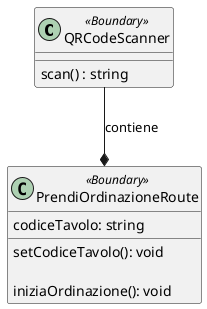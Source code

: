 @startuml prendi_ordinazione



class QRCodeScanner <<Boundary>> {
	
  scan() : string

}

class PrendiOrdinazioneRoute <<Boundary>> {
  codiceTavolo: string
  setCodiceTavolo(): void

  iniziaOrdinazione(): void

}


QRCodeScanner--* PrendiOrdinazioneRoute : contiene
@enduml
